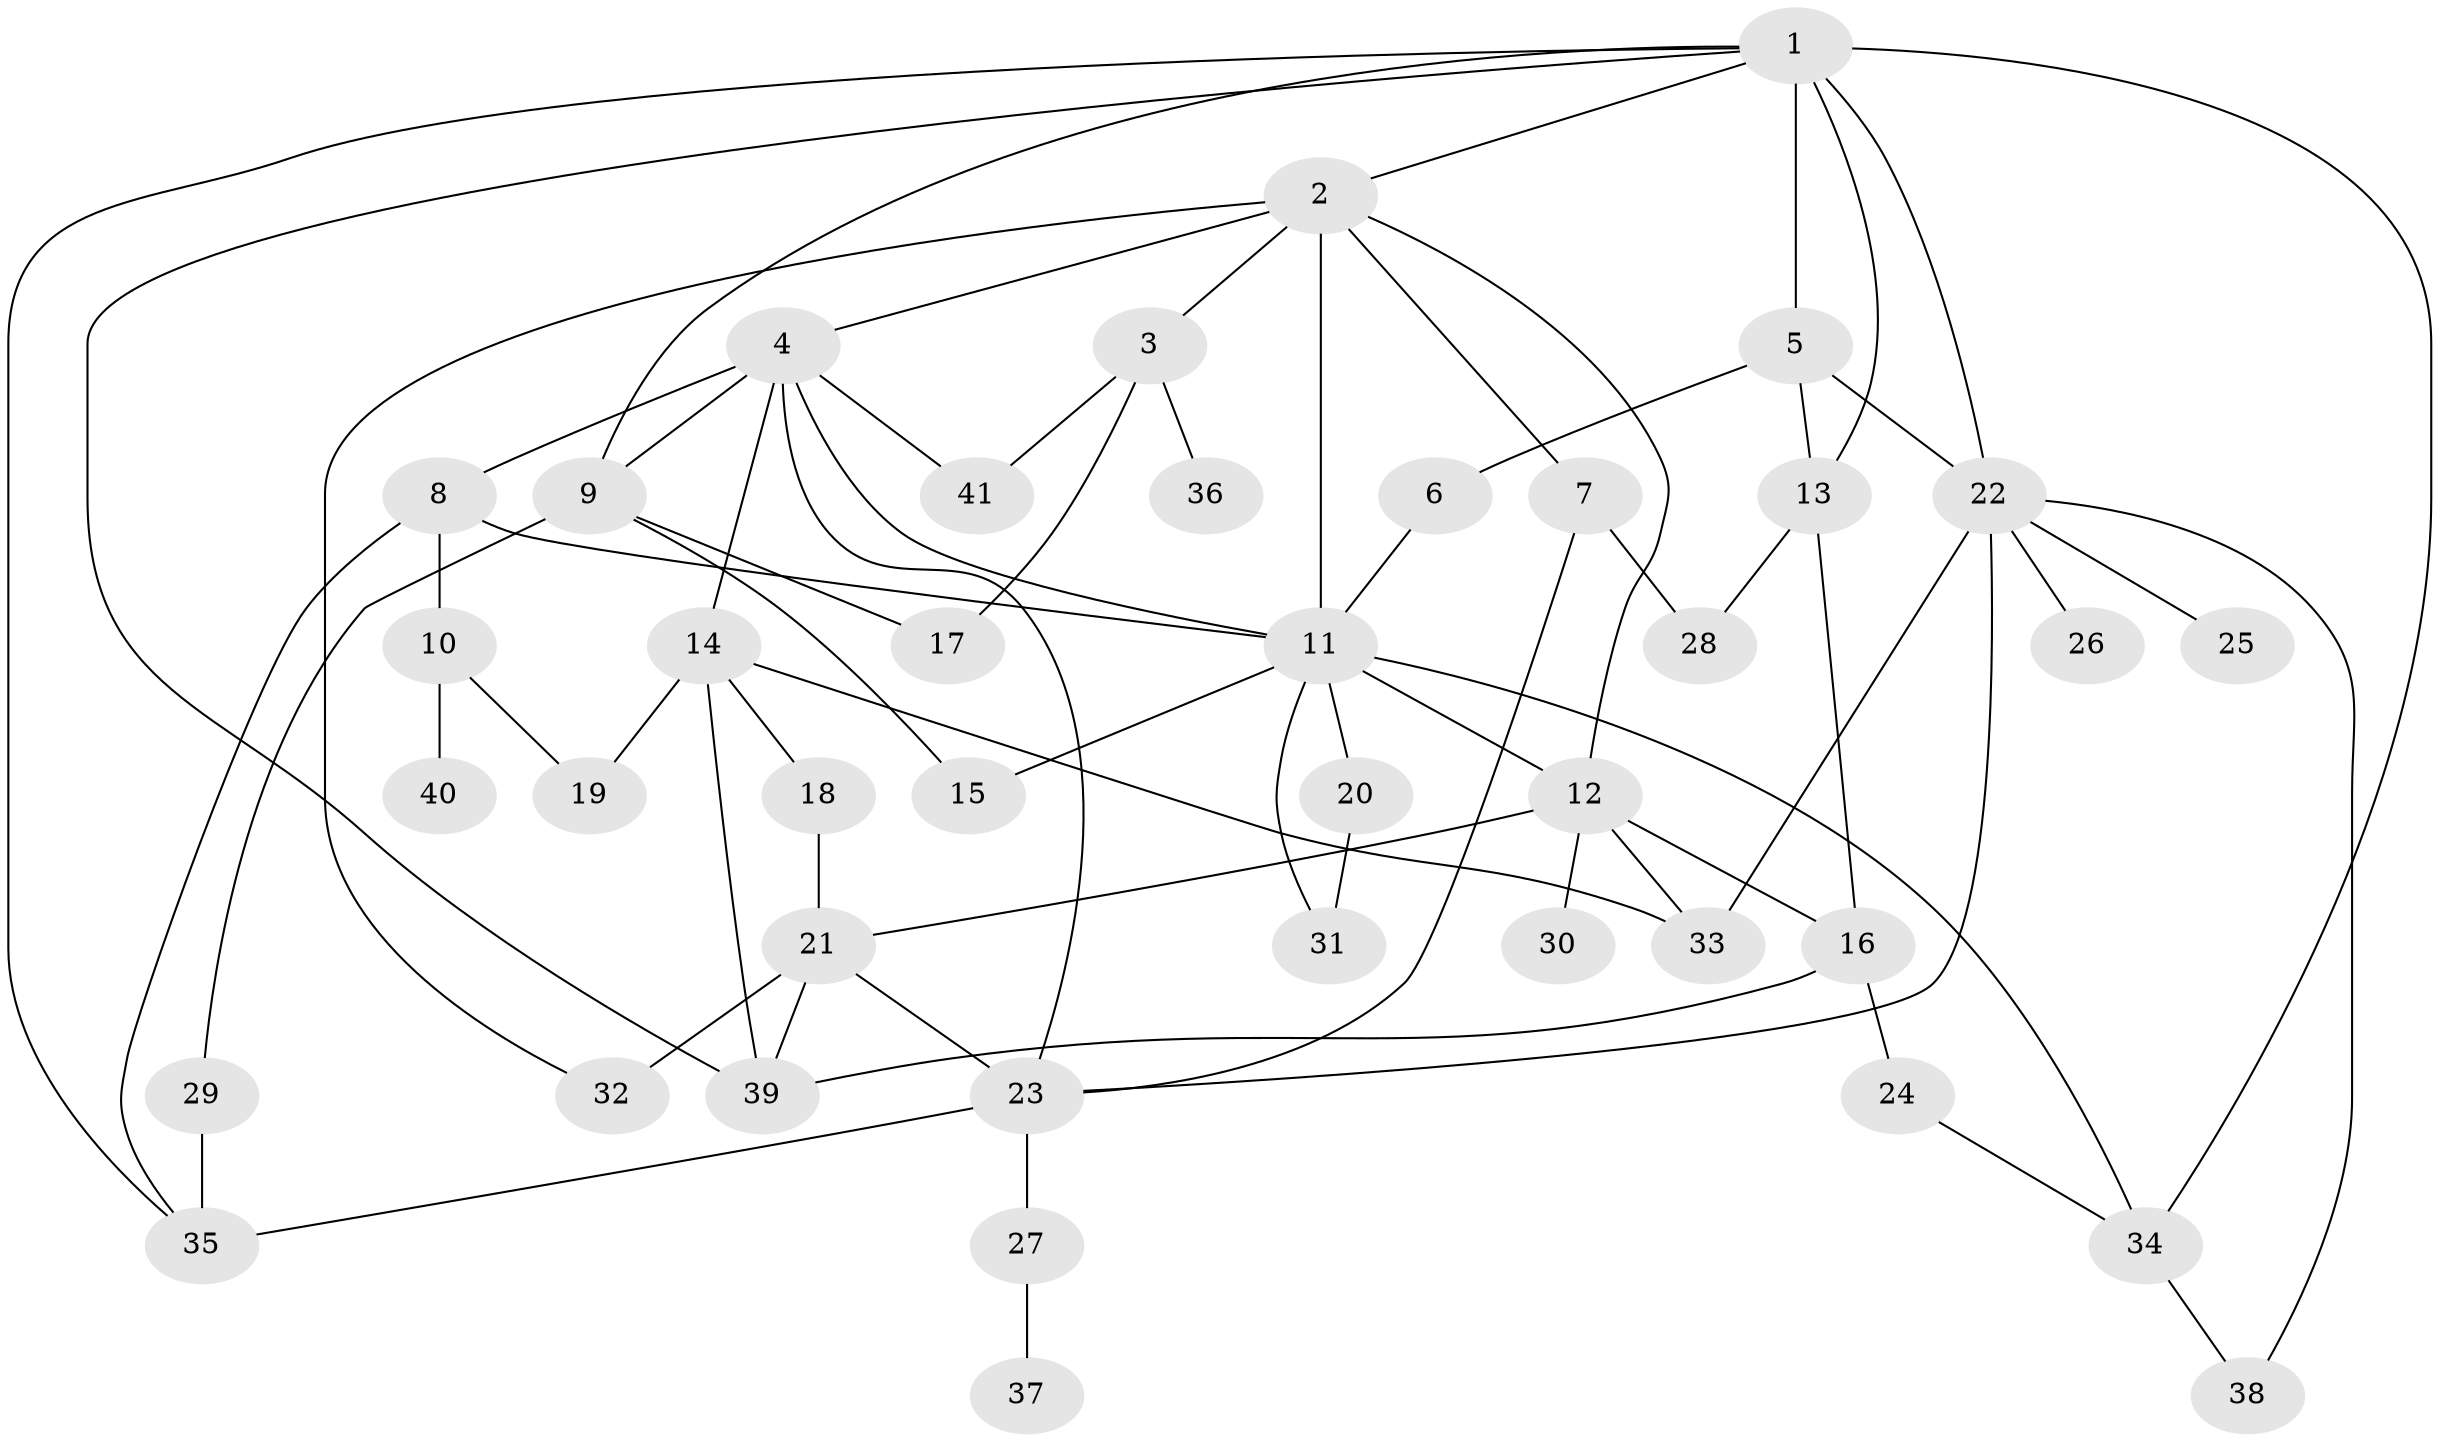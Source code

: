 // original degree distribution, {5: 0.06315789473684211, 4: 0.1368421052631579, 8: 0.021052631578947368, 2: 0.3684210526315789, 3: 0.18947368421052632, 1: 0.21052631578947367, 6: 0.010526315789473684}
// Generated by graph-tools (version 1.1) at 2025/49/03/04/25 22:49:15]
// undirected, 41 vertices, 70 edges
graph export_dot {
  node [color=gray90,style=filled];
  1;
  2;
  3;
  4;
  5;
  6;
  7;
  8;
  9;
  10;
  11;
  12;
  13;
  14;
  15;
  16;
  17;
  18;
  19;
  20;
  21;
  22;
  23;
  24;
  25;
  26;
  27;
  28;
  29;
  30;
  31;
  32;
  33;
  34;
  35;
  36;
  37;
  38;
  39;
  40;
  41;
  1 -- 2 [weight=1.0];
  1 -- 5 [weight=1.0];
  1 -- 9 [weight=1.0];
  1 -- 13 [weight=1.0];
  1 -- 22 [weight=2.0];
  1 -- 34 [weight=1.0];
  1 -- 35 [weight=1.0];
  1 -- 39 [weight=1.0];
  2 -- 3 [weight=1.0];
  2 -- 4 [weight=1.0];
  2 -- 7 [weight=1.0];
  2 -- 11 [weight=1.0];
  2 -- 12 [weight=1.0];
  2 -- 32 [weight=1.0];
  3 -- 17 [weight=1.0];
  3 -- 36 [weight=1.0];
  3 -- 41 [weight=1.0];
  4 -- 8 [weight=1.0];
  4 -- 9 [weight=1.0];
  4 -- 11 [weight=1.0];
  4 -- 14 [weight=1.0];
  4 -- 23 [weight=1.0];
  4 -- 41 [weight=1.0];
  5 -- 6 [weight=1.0];
  5 -- 13 [weight=1.0];
  5 -- 22 [weight=1.0];
  6 -- 11 [weight=1.0];
  7 -- 23 [weight=1.0];
  7 -- 28 [weight=1.0];
  8 -- 10 [weight=2.0];
  8 -- 11 [weight=1.0];
  8 -- 35 [weight=1.0];
  9 -- 15 [weight=1.0];
  9 -- 17 [weight=1.0];
  9 -- 29 [weight=1.0];
  10 -- 19 [weight=1.0];
  10 -- 40 [weight=1.0];
  11 -- 12 [weight=1.0];
  11 -- 15 [weight=1.0];
  11 -- 20 [weight=1.0];
  11 -- 31 [weight=1.0];
  11 -- 34 [weight=1.0];
  12 -- 16 [weight=2.0];
  12 -- 21 [weight=1.0];
  12 -- 30 [weight=1.0];
  12 -- 33 [weight=1.0];
  13 -- 16 [weight=1.0];
  13 -- 28 [weight=1.0];
  14 -- 18 [weight=1.0];
  14 -- 19 [weight=1.0];
  14 -- 33 [weight=1.0];
  14 -- 39 [weight=2.0];
  16 -- 24 [weight=1.0];
  16 -- 39 [weight=1.0];
  18 -- 21 [weight=1.0];
  20 -- 31 [weight=2.0];
  21 -- 23 [weight=1.0];
  21 -- 32 [weight=2.0];
  21 -- 39 [weight=1.0];
  22 -- 23 [weight=1.0];
  22 -- 25 [weight=1.0];
  22 -- 26 [weight=1.0];
  22 -- 33 [weight=1.0];
  22 -- 38 [weight=1.0];
  23 -- 27 [weight=1.0];
  23 -- 35 [weight=2.0];
  24 -- 34 [weight=1.0];
  27 -- 37 [weight=1.0];
  29 -- 35 [weight=4.0];
  34 -- 38 [weight=1.0];
}
